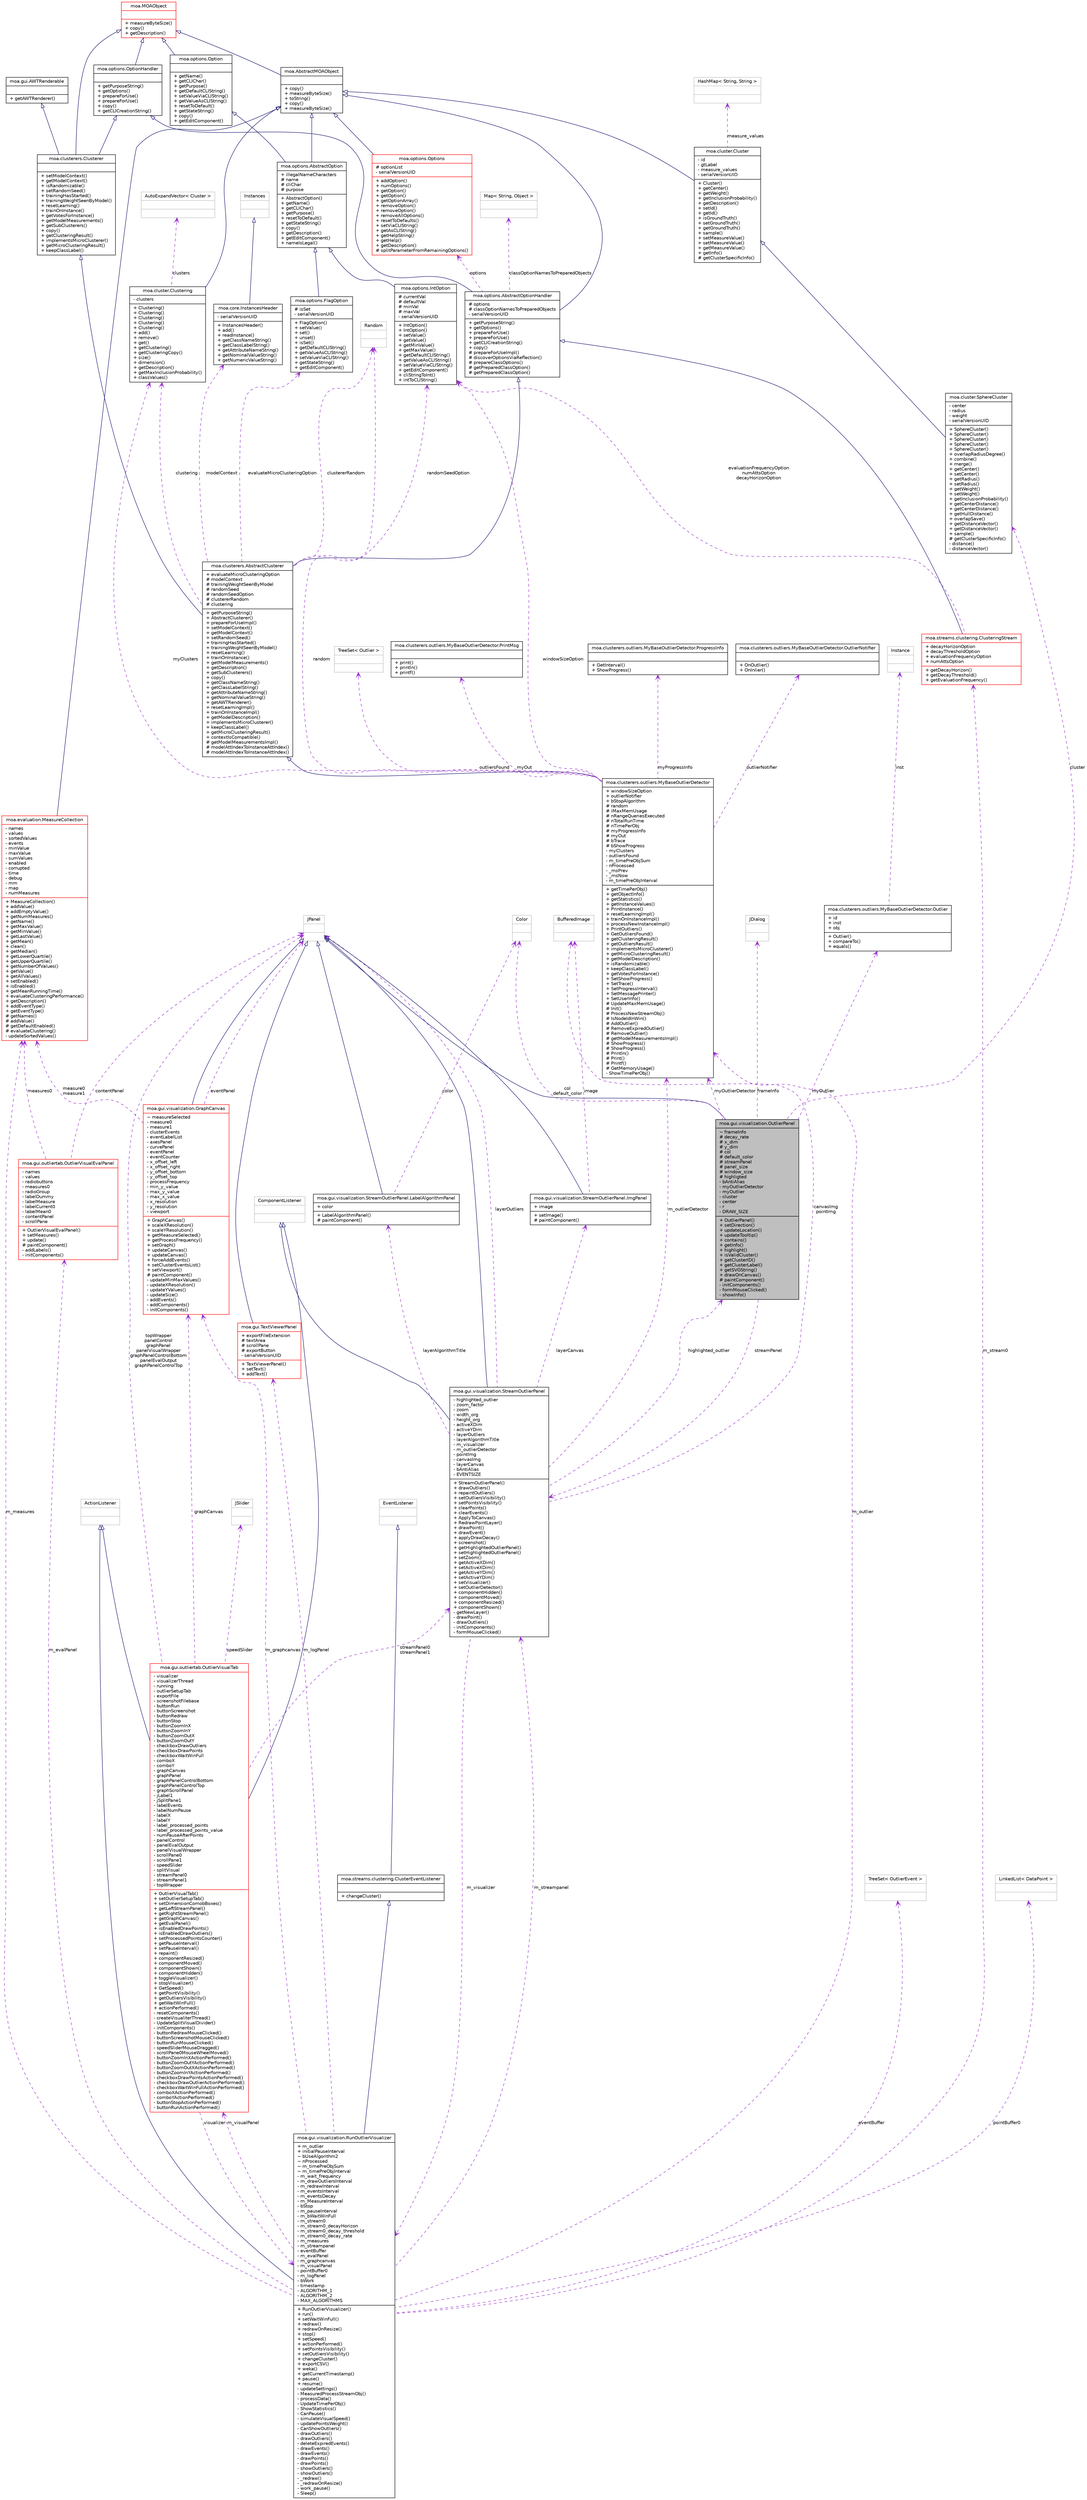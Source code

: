 digraph G
{
  edge [fontname="Helvetica",fontsize="10",labelfontname="Helvetica",labelfontsize="10"];
  node [fontname="Helvetica",fontsize="10",shape=record];
  Node1 [label="{moa.gui.visualization.OutlierPanel\n|~ frameInfo\l# decay_rate\l# x_dim\l# y_dim\l# col\l# default_color\l# streamPanel\l# panel_size\l# window_size\l# highligted\l- bAntiAlias\l- myOutlierDetector\l- myOutlier\l- cluster\l- center\l- r\l- DRAW_SIZE\l|+ OutlierPanel()\l+ setDirection()\l+ updateLocation()\l+ updateTooltip()\l+ contains()\l+ getInfo()\l+ highlight()\l+ isValidCluster()\l+ getClusterID()\l+ getClusterLabel()\l+ getSVGString()\l+ drawOnCanvas()\l# paintComponent()\l- initComponents()\l- formMouseClicked()\l- showInfo()\l}",height=0.2,width=0.4,color="black", fillcolor="grey75", style="filled" fontcolor="black"];
  Node2 -> Node1 [dir=back,color="midnightblue",fontsize="10",style="solid",arrowtail="empty",fontname="Helvetica"];
  Node2 [label="{JPanel\n||}",height=0.2,width=0.4,color="grey75", fillcolor="white", style="filled"];
  Node3 -> Node1 [dir=back,color="darkorchid3",fontsize="10",style="dashed",label="frameInfo",arrowtail="open",fontname="Helvetica"];
  Node3 [label="{JDialog\n||}",height=0.2,width=0.4,color="grey75", fillcolor="white", style="filled"];
  Node4 -> Node1 [dir=back,color="darkorchid3",fontsize="10",style="dashed",label="col\ndefault_color",arrowtail="open",fontname="Helvetica"];
  Node4 [label="{Color\n||}",height=0.2,width=0.4,color="grey75", fillcolor="white", style="filled"];
  Node5 -> Node1 [dir=back,color="darkorchid3",fontsize="10",style="dashed",label="cluster",arrowtail="open",fontname="Helvetica"];
  Node5 [label="{moa.cluster.SphereCluster\n|- center\l- radius\l- weight\l- serialVersionUID\l|+ SphereCluster()\l+ SphereCluster()\l+ SphereCluster()\l+ SphereCluster()\l+ SphereCluster()\l+ overlapRadiusDegree()\l+ combine()\l+ merge()\l+ getCenter()\l+ setCenter()\l+ getRadius()\l+ setRadius()\l+ getWeight()\l+ setWeight()\l+ getInclusionProbability()\l+ getCenterDistance()\l+ getCenterDistance()\l+ getHullDistance()\l+ overlapSave()\l+ getDistanceVector()\l+ getDistanceVector()\l+ sample()\l# getClusterSpecificInfo()\l- distance()\l- distanceVector()\l}",height=0.2,width=0.4,color="black", fillcolor="white", style="filled",URL="$classmoa_1_1cluster_1_1SphereCluster.html",tooltip="A simple implementation of the Cluster interface representing spherical clusters..."];
  Node6 -> Node5 [dir=back,color="midnightblue",fontsize="10",style="solid",arrowtail="empty",fontname="Helvetica"];
  Node6 [label="{moa.cluster.Cluster\n|- id\l- gtLabel\l- measure_values\l- serialVersionUID\l|+ Cluster()\l+ getCenter()\l+ getWeight()\l+ getInclusionProbability()\l+ getDescription()\l+ setId()\l+ getId()\l+ isGroundTruth()\l+ setGroundTruth()\l+ getGroundTruth()\l+ sample()\l+ setMeasureValue()\l+ setMeasureValue()\l+ getMeasureValue()\l+ getInfo()\l# getClusterSpecificInfo()\l}",height=0.2,width=0.4,color="black", fillcolor="white", style="filled",URL="$classmoa_1_1cluster_1_1Cluster.html"];
  Node7 -> Node6 [dir=back,color="midnightblue",fontsize="10",style="solid",arrowtail="empty",fontname="Helvetica"];
  Node7 [label="{moa.AbstractMOAObject\n||+ copy()\l+ measureByteSize()\l+ toString()\l+ copy()\l+ measureByteSize()\l}",height=0.2,width=0.4,color="black", fillcolor="white", style="filled",URL="$classmoa_1_1AbstractMOAObject.html",tooltip="Abstract MOA Object."];
  Node8 -> Node7 [dir=back,color="midnightblue",fontsize="10",style="solid",arrowtail="empty",fontname="Helvetica"];
  Node8 [label="{moa.MOAObject\n||+ measureByteSize()\l+ copy()\l+ getDescription()\l}",height=0.2,width=0.4,color="red", fillcolor="white", style="filled",URL="$interfacemoa_1_1MOAObject.html",tooltip="Interface implemented by classes in MOA, so that all are serializable, can produce..."];
  Node9 -> Node6 [dir=back,color="darkorchid3",fontsize="10",style="dashed",label="measure_values",arrowtail="open",fontname="Helvetica"];
  Node9 [label="{HashMap\< String, String \>\n||}",height=0.2,width=0.4,color="grey75", fillcolor="white", style="filled"];
  Node10 -> Node1 [dir=back,color="darkorchid3",fontsize="10",style="dashed",label="myOutlierDetector",arrowtail="open",fontname="Helvetica"];
  Node10 [label="{moa.clusterers.outliers.MyBaseOutlierDetector\n|+ windowSizeOption\l+ outlierNotifier\l+ bStopAlgorithm\l# random\l# iMaxMemUsage\l# nRangeQueriesExecuted\l# nTotalRunTime\l# nTimePerObj\l# myProgressInfo\l# myOut\l# bTrace\l# bShowProgress\l- myClusters\l- outliersFound\l- m_timePreObjSum\l- nProcessed\l- _msPrev\l- _msNow\l- m_timePreObjInterval\l|+ getTimePerObj()\l+ getObjectInfo()\l+ getStatistics()\l+ getInstanceValues()\l+ PrintInstance()\l+ resetLearningImpl()\l+ trainOnInstanceImpl()\l+ processNewInstanceImpl()\l+ PrintOutliers()\l+ GetOutliersFound()\l+ getClusteringResult()\l+ getOutliersResult()\l+ implementsMicroClusterer()\l+ getMicroClusteringResult()\l+ getModelDescription()\l+ isRandomizable()\l+ keepClassLabel()\l+ getVotesForInstance()\l+ SetShowProgress()\l+ SetTrace()\l+ SetProgressInterval()\l+ SetMessagePrinter()\l+ SetUserInfo()\l# UpdateMaxMemUsage()\l# Init()\l# ProcessNewStreamObj()\l# IsNodeIdInWin()\l# AddOutlier()\l# RemoveExpiredOutlier()\l# RemoveOutlier()\l# getModelMeasurementsImpl()\l# ShowProgress()\l# ShowProgress()\l# Println()\l# Print()\l# Printf()\l# GetMemoryUsage()\l- ShowTimePerObj()\l}",height=0.2,width=0.4,color="black", fillcolor="white", style="filled",URL="$classmoa_1_1clusterers_1_1outliers_1_1MyBaseOutlierDetector.html"];
  Node11 -> Node10 [dir=back,color="midnightblue",fontsize="10",style="solid",arrowtail="empty",fontname="Helvetica"];
  Node11 [label="{moa.clusterers.AbstractClusterer\n|+ evaluateMicroClusteringOption\l# modelContext\l# trainingWeightSeenByModel\l# randomSeed\l# randomSeedOption\l# clustererRandom\l# clustering\l|+ getPurposeString()\l+ AbstractClusterer()\l+ prepareForUseImpl()\l+ setModelContext()\l+ getModelContext()\l+ setRandomSeed()\l+ trainingHasStarted()\l+ trainingWeightSeenByModel()\l+ resetLearning()\l+ trainOnInstance()\l+ getModelMeasurements()\l+ getDescription()\l+ getSubClusterers()\l+ copy()\l+ getClassNameString()\l+ getClassLabelString()\l+ getAttributeNameString()\l+ getNominalValueString()\l+ getAWTRenderer()\l+ resetLearningImpl()\l+ trainOnInstanceImpl()\l+ getModelDescription()\l+ implementsMicroClusterer()\l+ keepClassLabel()\l+ getMicroClusteringResult()\l+ contextIsCompatible()\l# getModelMeasurementsImpl()\l# modelAttIndexToInstanceAttIndex()\l# modelAttIndexToInstanceAttIndex()\l}",height=0.2,width=0.4,color="black", fillcolor="white", style="filled",URL="$classmoa_1_1clusterers_1_1AbstractClusterer.html"];
  Node12 -> Node11 [dir=back,color="midnightblue",fontsize="10",style="solid",arrowtail="empty",fontname="Helvetica"];
  Node12 [label="{moa.options.AbstractOptionHandler\n|# options\l# classOptionNamesToPreparedObjects\l- serialVersionUID\l|+ getPurposeString()\l+ getOptions()\l+ prepareForUse()\l+ prepareForUse()\l+ getCLICreationString()\l+ copy()\l# prepareForUseImpl()\l# discoverOptionsViaReflection()\l# prepareClassOptions()\l# getPreparedClassOption()\l# getPreparedClassOption()\l}",height=0.2,width=0.4,color="black", fillcolor="white", style="filled",URL="$classmoa_1_1options_1_1AbstractOptionHandler.html",tooltip="Abstract Option Handler."];
  Node7 -> Node12 [dir=back,color="midnightblue",fontsize="10",style="solid",arrowtail="empty",fontname="Helvetica"];
  Node13 -> Node12 [dir=back,color="midnightblue",fontsize="10",style="solid",arrowtail="empty",fontname="Helvetica"];
  Node13 [label="{moa.options.OptionHandler\n||+ getPurposeString()\l+ getOptions()\l+ prepareForUse()\l+ prepareForUse()\l+ copy()\l+ getCLICreationString()\l}",height=0.2,width=0.4,color="black", fillcolor="white", style="filled",URL="$interfacemoa_1_1options_1_1OptionHandler.html",tooltip="Interface representing an object that handles options or parameters."];
  Node8 -> Node13 [dir=back,color="midnightblue",fontsize="10",style="solid",arrowtail="empty",fontname="Helvetica"];
  Node14 -> Node12 [dir=back,color="darkorchid3",fontsize="10",style="dashed",label="classOptionNamesToPreparedObjects",arrowtail="open",fontname="Helvetica"];
  Node14 [label="{Map\< String, Object \>\n||}",height=0.2,width=0.4,color="grey75", fillcolor="white", style="filled"];
  Node15 -> Node12 [dir=back,color="darkorchid3",fontsize="10",style="dashed",label="options",arrowtail="open",fontname="Helvetica"];
  Node15 [label="{moa.options.Options\n|# optionList\l- serialVersionUID\l|+ addOption()\l+ numOptions()\l+ getOption()\l+ getOption()\l+ getOptionArray()\l+ removeOption()\l+ removeOption()\l+ removeAllOptions()\l+ resetToDefaults()\l+ setViaCLIString()\l+ getAsCLIString()\l+ getHelpString()\l+ getHelp()\l+ getDescription()\l# splitParameterFromRemainingOptions()\l}",height=0.2,width=0.4,color="red", fillcolor="white", style="filled",URL="$classmoa_1_1options_1_1Options.html",tooltip="File option."];
  Node7 -> Node15 [dir=back,color="midnightblue",fontsize="10",style="solid",arrowtail="empty",fontname="Helvetica"];
  Node16 -> Node11 [dir=back,color="midnightblue",fontsize="10",style="solid",arrowtail="empty",fontname="Helvetica"];
  Node16 [label="{moa.clusterers.Clusterer\n||+ setModelContext()\l+ getModelContext()\l+ isRandomizable()\l+ setRandomSeed()\l+ trainingHasStarted()\l+ trainingWeightSeenByModel()\l+ resetLearning()\l+ trainOnInstance()\l+ getVotesForInstance()\l+ getModelMeasurements()\l+ getSubClusterers()\l+ copy()\l+ getClusteringResult()\l+ implementsMicroClusterer()\l+ getMicroClusteringResult()\l+ keepClassLabel()\l}",height=0.2,width=0.4,color="black", fillcolor="white", style="filled",URL="$interfacemoa_1_1clusterers_1_1Clusterer.html"];
  Node8 -> Node16 [dir=back,color="midnightblue",fontsize="10",style="solid",arrowtail="empty",fontname="Helvetica"];
  Node13 -> Node16 [dir=back,color="midnightblue",fontsize="10",style="solid",arrowtail="empty",fontname="Helvetica"];
  Node17 -> Node16 [dir=back,color="midnightblue",fontsize="10",style="solid",arrowtail="empty",fontname="Helvetica"];
  Node17 [label="{moa.gui.AWTRenderable\n||+ getAWTRenderer()\l}",height=0.2,width=0.4,color="black", fillcolor="white", style="filled",URL="$interfacemoa_1_1gui_1_1AWTRenderable.html",tooltip="Interface representing a component that is renderable."];
  Node18 -> Node11 [dir=back,color="darkorchid3",fontsize="10",style="dashed",label="clustering",arrowtail="open",fontname="Helvetica"];
  Node18 [label="{moa.cluster.Clustering\n|- clusters\l|+ Clustering()\l+ Clustering()\l+ Clustering()\l+ Clustering()\l+ Clustering()\l+ add()\l+ remove()\l+ get()\l+ getClustering()\l+ getClusteringCopy()\l+ size()\l+ dimension()\l+ getDescription()\l+ getMaxInclusionProbability()\l+ classValues()\l}",height=0.2,width=0.4,color="black", fillcolor="white", style="filled",URL="$classmoa_1_1cluster_1_1Clustering.html"];
  Node7 -> Node18 [dir=back,color="midnightblue",fontsize="10",style="solid",arrowtail="empty",fontname="Helvetica"];
  Node19 -> Node18 [dir=back,color="darkorchid3",fontsize="10",style="dashed",label="clusters",arrowtail="open",fontname="Helvetica"];
  Node19 [label="{AutoExpandVector\< Cluster \>\n||}",height=0.2,width=0.4,color="grey75", fillcolor="white", style="filled"];
  Node20 -> Node11 [dir=back,color="darkorchid3",fontsize="10",style="dashed",label="randomSeedOption",arrowtail="open",fontname="Helvetica"];
  Node20 [label="{moa.options.IntOption\n|# currentVal\l# defaultVal\l# minVal\l# maxVal\l- serialVersionUID\l|+ IntOption()\l+ IntOption()\l+ setValue()\l+ getValue()\l+ getMinValue()\l+ getMaxValue()\l+ getDefaultCLIString()\l+ getValueAsCLIString()\l+ setValueViaCLIString()\l+ getEditComponent()\l+ cliStringToInt()\l+ intToCLIString()\l}",height=0.2,width=0.4,color="black", fillcolor="white", style="filled",URL="$classmoa_1_1options_1_1IntOption.html",tooltip="Int option."];
  Node21 -> Node20 [dir=back,color="midnightblue",fontsize="10",style="solid",arrowtail="empty",fontname="Helvetica"];
  Node21 [label="{moa.options.AbstractOption\n|+ illegalNameCharacters\l# name\l# cliChar\l# purpose\l|+ AbstractOption()\l+ getName()\l+ getCLIChar()\l+ getPurpose()\l+ resetToDefault()\l+ getStateString()\l+ copy()\l+ getDescription()\l+ getEditComponent()\l+ nameIsLegal()\l}",height=0.2,width=0.4,color="black", fillcolor="white", style="filled",URL="$classmoa_1_1options_1_1AbstractOption.html",tooltip="Abstract option."];
  Node7 -> Node21 [dir=back,color="midnightblue",fontsize="10",style="solid",arrowtail="empty",fontname="Helvetica"];
  Node22 -> Node21 [dir=back,color="midnightblue",fontsize="10",style="solid",arrowtail="empty",fontname="Helvetica"];
  Node22 [label="{moa.options.Option\n||+ getName()\l+ getCLIChar()\l+ getPurpose()\l+ getDefaultCLIString()\l+ setValueViaCLIString()\l+ getValueAsCLIString()\l+ resetToDefault()\l+ getStateString()\l+ copy()\l+ getEditComponent()\l}",height=0.2,width=0.4,color="black", fillcolor="white", style="filled",URL="$interfacemoa_1_1options_1_1Option.html",tooltip="Interface representing an option or parameter."];
  Node8 -> Node22 [dir=back,color="midnightblue",fontsize="10",style="solid",arrowtail="empty",fontname="Helvetica"];
  Node23 -> Node11 [dir=back,color="darkorchid3",fontsize="10",style="dashed",label="modelContext",arrowtail="open",fontname="Helvetica"];
  Node23 [label="{moa.core.InstancesHeader\n|- serialVersionUID\l|+ InstancesHeader()\l+ add()\l+ readInstance()\l+ getClassNameString()\l+ getClassLabelString()\l+ getAttributeNameString()\l+ getNominalValueString()\l+ getNumericValueString()\l}",height=0.2,width=0.4,color="black", fillcolor="white", style="filled",URL="$classmoa_1_1core_1_1InstancesHeader.html",tooltip="Class for storing the header or context of a data stream."];
  Node24 -> Node23 [dir=back,color="midnightblue",fontsize="10",style="solid",arrowtail="empty",fontname="Helvetica"];
  Node24 [label="{Instances\n||}",height=0.2,width=0.4,color="grey75", fillcolor="white", style="filled"];
  Node25 -> Node11 [dir=back,color="darkorchid3",fontsize="10",style="dashed",label="evaluateMicroClusteringOption",arrowtail="open",fontname="Helvetica"];
  Node25 [label="{moa.options.FlagOption\n|# isSet\l- serialVersionUID\l|+ FlagOption()\l+ setValue()\l+ set()\l+ unset()\l+ isSet()\l+ getDefaultCLIString()\l+ getValueAsCLIString()\l+ setValueViaCLIString()\l+ getStateString()\l+ getEditComponent()\l}",height=0.2,width=0.4,color="black", fillcolor="white", style="filled",URL="$classmoa_1_1options_1_1FlagOption.html",tooltip="Flag option."];
  Node21 -> Node25 [dir=back,color="midnightblue",fontsize="10",style="solid",arrowtail="empty",fontname="Helvetica"];
  Node26 -> Node11 [dir=back,color="darkorchid3",fontsize="10",style="dashed",label="clustererRandom",arrowtail="open",fontname="Helvetica"];
  Node26 [label="{Random\n||}",height=0.2,width=0.4,color="grey75", fillcolor="white", style="filled"];
  Node27 -> Node10 [dir=back,color="darkorchid3",fontsize="10",style="dashed",label="outliersFound",arrowtail="open",fontname="Helvetica"];
  Node27 [label="{TreeSet\< Outlier \>\n||}",height=0.2,width=0.4,color="grey75", fillcolor="white", style="filled"];
  Node28 -> Node10 [dir=back,color="darkorchid3",fontsize="10",style="dashed",label="myOut",arrowtail="open",fontname="Helvetica"];
  Node28 [label="{moa.clusterers.outliers.MyBaseOutlierDetector.PrintMsg\n||+ print()\l+ println()\l+ printf()\l}",height=0.2,width=0.4,color="black", fillcolor="white", style="filled",URL="$interfacemoa_1_1clusterers_1_1outliers_1_1MyBaseOutlierDetector_1_1PrintMsg.html"];
  Node18 -> Node10 [dir=back,color="darkorchid3",fontsize="10",style="dashed",label="myClusters",arrowtail="open",fontname="Helvetica"];
  Node20 -> Node10 [dir=back,color="darkorchid3",fontsize="10",style="dashed",label="windowSizeOption",arrowtail="open",fontname="Helvetica"];
  Node29 -> Node10 [dir=back,color="darkorchid3",fontsize="10",style="dashed",label="outlierNotifier",arrowtail="open",fontname="Helvetica"];
  Node29 [label="{moa.clusterers.outliers.MyBaseOutlierDetector.OutlierNotifier\n||+ OnOutlier()\l+ OnInlier()\l}",height=0.2,width=0.4,color="black", fillcolor="white", style="filled",URL="$classmoa_1_1clusterers_1_1outliers_1_1MyBaseOutlierDetector_1_1OutlierNotifier.html"];
  Node30 -> Node10 [dir=back,color="darkorchid3",fontsize="10",style="dashed",label="myProgressInfo",arrowtail="open",fontname="Helvetica"];
  Node30 [label="{moa.clusterers.outliers.MyBaseOutlierDetector.ProgressInfo\n||+ GetInterval()\l+ ShowProgress()\l}",height=0.2,width=0.4,color="black", fillcolor="white", style="filled",URL="$interfacemoa_1_1clusterers_1_1outliers_1_1MyBaseOutlierDetector_1_1ProgressInfo.html"];
  Node26 -> Node10 [dir=back,color="darkorchid3",fontsize="10",style="dashed",label="random",arrowtail="open",fontname="Helvetica"];
  Node31 -> Node1 [dir=back,color="darkorchid3",fontsize="10",style="dashed",label="streamPanel",arrowtail="open",fontname="Helvetica"];
  Node31 [label="{moa.gui.visualization.StreamOutlierPanel\n|- highlighted_outlier\l- zoom_factor\l- zoom\l- width_org\l- height_org\l- activeXDim\l- activeYDim\l- layerOutliers\l- layerAlgorithmTitle\l- m_visualizer\l- m_outlierDetector\l- pointImg\l- canvasImg\l- layerCanvas\l- bAntiAlias\l- EVENTSIZE\l|+ StreamOutlierPanel()\l+ drawOutliers()\l+ repaintOutliers()\l+ setOutliersVisibility()\l+ setPointsVisibility()\l+ clearPoints()\l+ clearEvents()\l+ ApplyToCanvas()\l+ RedrawPointLayer()\l+ drawPoint()\l+ drawEvent()\l+ applyDrawDecay()\l+ screenshot()\l+ getHighlightedOutlierPanel()\l+ setHighlightedOutlierPanel()\l+ setZoom()\l+ getActiveXDim()\l+ setActiveXDim()\l+ getActiveYDim()\l+ setActiveYDim()\l+ setVisualizer()\l+ setOutlierDetector()\l+ componentHidden()\l+ componentMoved()\l+ componentResized()\l+ componentShown()\l- getNewLayer()\l- drawPoint()\l- drawOutliers()\l- initComponents()\l- formMouseClicked()\l}",height=0.2,width=0.4,color="black", fillcolor="white", style="filled",URL="$classmoa_1_1gui_1_1visualization_1_1StreamOutlierPanel.html"];
  Node2 -> Node31 [dir=back,color="midnightblue",fontsize="10",style="solid",arrowtail="empty",fontname="Helvetica"];
  Node32 -> Node31 [dir=back,color="midnightblue",fontsize="10",style="solid",arrowtail="empty",fontname="Helvetica"];
  Node32 [label="{ComponentListener\n||}",height=0.2,width=0.4,color="grey75", fillcolor="white", style="filled"];
  Node33 -> Node31 [dir=back,color="darkorchid3",fontsize="10",style="dashed",label="m_visualizer",arrowtail="open",fontname="Helvetica"];
  Node33 [label="{moa.gui.visualization.RunOutlierVisualizer\n|+ m_outlier\l+ initialPauseInterval\l~ bUseAlgorithm2\l~ nProcessed\l~ m_timePreObjSum\l~ m_timePreObjInterval\l- m_wait_frequency\l- m_drawOutliersInterval\l- m_redrawInterval\l- m_eventsInterval\l- m_eventsDecay\l- m_MeasureInterval\l- bStop\l- m_pauseInterval\l- m_bWaitWinFull\l- m_stream0\l- m_stream0_decayHorizon\l- m_stream0_decay_threshold\l- m_stream0_decay_rate\l- m_measures\l- m_streampanel\l- eventBuffer\l- m_evalPanel\l- m_graphcanvas\l- m_visualPanel\l- pointBuffer0\l- m_logPanel\l- bWork\l- timestamp\l- ALGORITHM_1\l- ALGORITHM_2\l- MAX_ALGORITHMS\l|+ RunOutlierVisualizer()\l+ run()\l+ setWaitWinFull()\l+ redraw()\l+ redrawOnResize()\l+ stop()\l+ setSpeed()\l+ actionPerformed()\l+ setPointsVisibility()\l+ setOutliersVisibility()\l+ changeCluster()\l+ exportCSV()\l+ weka()\l+ getCurrentTimestamp()\l+ pause()\l+ resume()\l- updateSettings()\l- MeasuredProcessStreamObj()\l- processData()\l- UpdateTimePerObj()\l- ShowStatistics()\l- CanPause()\l- simulateVisualSpeed()\l- updatePointsWeight()\l- CanShowOutliers()\l- drawOutliers()\l- drawOutliers()\l- deleteExpiredEvents()\l- drawEvents()\l- drawEvents()\l- drawPoints()\l- drawPoints()\l- showOutliers()\l- showOutliers()\l- _redraw()\l- _redrawOnResize()\l- work_pause()\l- Sleep()\l}",height=0.2,width=0.4,color="black", fillcolor="white", style="filled",URL="$classmoa_1_1gui_1_1visualization_1_1RunOutlierVisualizer.html"];
  Node34 -> Node33 [dir=back,color="midnightblue",fontsize="10",style="solid",arrowtail="empty",fontname="Helvetica"];
  Node34 [label="{ActionListener\n||}",height=0.2,width=0.4,color="grey75", fillcolor="white", style="filled"];
  Node35 -> Node33 [dir=back,color="midnightblue",fontsize="10",style="solid",arrowtail="empty",fontname="Helvetica"];
  Node35 [label="{moa.streams.clustering.ClusterEventListener\n||+ changeCluster()\l}",height=0.2,width=0.4,color="black", fillcolor="white", style="filled",URL="$interfacemoa_1_1streams_1_1clustering_1_1ClusterEventListener.html"];
  Node36 -> Node35 [dir=back,color="midnightblue",fontsize="10",style="solid",arrowtail="empty",fontname="Helvetica"];
  Node36 [label="{EventListener\n||}",height=0.2,width=0.4,color="grey75", fillcolor="white", style="filled"];
  Node37 -> Node33 [dir=back,color="darkorchid3",fontsize="10",style="dashed",label="m_visualPanel",arrowtail="open",fontname="Helvetica"];
  Node37 [label="{moa.gui.outliertab.OutlierVisualTab\n|- visualizer\l- visualizerThread\l- running\l- outlierSetupTab\l- exportFile\l- screenshotFilebase\l- buttonRun\l- buttonScreenshot\l- buttonRedraw\l- buttonStop\l- buttonZoomInX\l- buttonZoomInY\l- buttonZoomOutX\l- buttonZoomOutY\l- checkboxDrawOutliers\l- checkboxDrawPoints\l- checkboxWaitWinFull\l- comboX\l- comboY\l- graphCanvas\l- graphPanel\l- graphPanelControlBottom\l- graphPanelControlTop\l- graphScrollPanel\l- jLabel1\l- jSplitPane1\l- labelEvents\l- labelNumPause\l- labelX\l- labelY\l- label_processed_points\l- label_processed_points_value\l- numPauseAfterPoints\l- panelControl\l- panelEvalOutput\l- panelVisualWrapper\l- scrollPane0\l- scrollPane1\l- speedSlider\l- splitVisual\l- streamPanel0\l- streamPanel1\l- topWrapper\l|+ OutlierVisualTab()\l+ setOutlierSetupTab()\l+ setDimensionComobBoxes()\l+ getLeftStreamPanel()\l+ getRightStreamPanel()\l+ getGraphCanvas()\l+ getEvalPanel()\l+ isEnabledDrawPoints()\l+ isEnabledDrawOutliers()\l+ setProcessedPointsCounter()\l+ getPauseInterval()\l+ setPauseInterval()\l+ repaint()\l+ componentResized()\l+ componentMoved()\l+ componentShown()\l+ componentHidden()\l+ toggleVisualizer()\l+ stopVisualizer()\l+ GetSpeed()\l+ getPointVisibility()\l+ getOutliersVisibility()\l+ getWaitWinFull()\l+ actionPerformed()\l- resetComponents()\l- createVisualiterThread()\l- UpdateSplitVisualDivider()\l- initComponents()\l- buttonRedrawMouseClicked()\l- buttonScreenshotMouseClicked()\l- buttonRunMouseClicked()\l- speedSliderMouseDragged()\l- scrollPane0MouseWheelMoved()\l- buttonZoomInXActionPerformed()\l- buttonZoomOutYActionPerformed()\l- buttonZoomOutXActionPerformed()\l- buttonZoomInYActionPerformed()\l- checkboxDrawPointsActionPerformed()\l- checkboxDrawOutlierActionPerformed()\l- checkboxWaitWinFullActionPerformed()\l- comboXActionPerformed()\l- comboYActionPerformed()\l- buttonStopActionPerformed()\l- buttonRunActionPerformed()\l}",height=0.2,width=0.4,color="red", fillcolor="white", style="filled",URL="$classmoa_1_1gui_1_1outliertab_1_1OutlierVisualTab.html"];
  Node34 -> Node37 [dir=back,color="midnightblue",fontsize="10",style="solid",arrowtail="empty",fontname="Helvetica"];
  Node32 -> Node37 [dir=back,color="midnightblue",fontsize="10",style="solid",arrowtail="empty",fontname="Helvetica"];
  Node38 -> Node37 [dir=back,color="darkorchid3",fontsize="10",style="dashed",label="speedSlider",arrowtail="open",fontname="Helvetica"];
  Node38 [label="{JSlider\n||}",height=0.2,width=0.4,color="grey75", fillcolor="white", style="filled"];
  Node33 -> Node37 [dir=back,color="darkorchid3",fontsize="10",style="dashed",label="visualizer",arrowtail="open",fontname="Helvetica"];
  Node39 -> Node37 [dir=back,color="darkorchid3",fontsize="10",style="dashed",label="graphCanvas",arrowtail="open",fontname="Helvetica"];
  Node39 [label="{moa.gui.visualization.GraphCanvas\n|~ measureSelected\l- measure0\l- measure1\l- clusterEvents\l- eventLabelList\l- axesPanel\l- curvePanel\l- eventPanel\l- eventCounter\l- x_offset_left\l- x_offset_right\l- y_offset_bottom\l- y_offset_top\l- processFrequency\l- min_y_value\l- max_y_value\l- max_x_value\l- x_resolution\l- y_resolution\l- viewport\l|+ GraphCanvas()\l+ scaleXResolution()\l+ scaleYResolution()\l+ getMeasureSelected()\l+ getProcessFrequency()\l+ setGraph()\l+ updateCanvas()\l+ updateCanvas()\l+ forceAddEvents()\l+ setClusterEventsList()\l+ setViewport()\l# paintComponent()\l- updateMinMaxValues()\l- updateXResolution()\l- updateYValues()\l- updateSize()\l- addEvents()\l- addComponents()\l- initComponents()\l}",height=0.2,width=0.4,color="red", fillcolor="white", style="filled",URL="$classmoa_1_1gui_1_1visualization_1_1GraphCanvas.html"];
  Node2 -> Node39 [dir=back,color="midnightblue",fontsize="10",style="solid",arrowtail="empty",fontname="Helvetica"];
  Node40 -> Node39 [dir=back,color="darkorchid3",fontsize="10",style="dashed",label="measure0\nmeasure1",arrowtail="open",fontname="Helvetica"];
  Node40 [label="{moa.evaluation.MeasureCollection\n|- names\l- values\l- sortedValues\l- events\l- minValue\l- maxValue\l- sumValues\l- enabled\l- corrupted\l- time\l- debug\l- mm\l- map\l- numMeasures\l|+ MeasureCollection()\l+ addValue()\l+ addEmptyValue()\l+ getNumMeasures()\l+ getName()\l+ getMaxValue()\l+ getMinValue()\l+ getLastValue()\l+ getMean()\l+ clean()\l+ getMedian()\l+ getLowerQuartile()\l+ getUpperQuartile()\l+ getNumberOfValues()\l+ getValue()\l+ getAllValues()\l+ setEnabled()\l+ isEnabled()\l+ getMeanRunningTime()\l+ evaluateClusteringPerformance()\l+ getDescription()\l+ addEventType()\l+ getEventType()\l# getNames()\l# addValue()\l# getDefaultEnabled()\l# evaluateClustering()\l- updateSortedValues()\l}",height=0.2,width=0.4,color="red", fillcolor="white", style="filled",URL="$classmoa_1_1evaluation_1_1MeasureCollection.html"];
  Node7 -> Node40 [dir=back,color="midnightblue",fontsize="10",style="solid",arrowtail="empty",fontname="Helvetica"];
  Node2 -> Node39 [dir=back,color="darkorchid3",fontsize="10",style="dashed",label="eventPanel",arrowtail="open",fontname="Helvetica"];
  Node31 -> Node37 [dir=back,color="darkorchid3",fontsize="10",style="dashed",label="streamPanel0\nstreamPanel1",arrowtail="open",fontname="Helvetica"];
  Node2 -> Node37 [dir=back,color="darkorchid3",fontsize="10",style="dashed",label="topWrapper\npanelControl\ngraphPanel\npanelVisualWrapper\ngraphPanelControlBottom\npanelEvalOutput\ngraphPanelControlTop",arrowtail="open",fontname="Helvetica"];
  Node41 -> Node33 [dir=back,color="darkorchid3",fontsize="10",style="dashed",label="m_evalPanel",arrowtail="open",fontname="Helvetica"];
  Node41 [label="{moa.gui.outliertab.OutlierVisualEvalPanel\n|- names\l- values\l- radiobuttons\l- measures0\l- radioGroup\l- labelDummy\l- labelMeasure\l- labelCurrent0\l- labelMean0\l- contentPanel\l- scrollPane\l|+ OutlierVisualEvalPanel()\l+ setMeasures()\l+ update()\l# paintComponent()\l- addLabels()\l- initComponents()\l}",height=0.2,width=0.4,color="red", fillcolor="white", style="filled",URL="$classmoa_1_1gui_1_1outliertab_1_1OutlierVisualEvalPanel.html"];
  Node40 -> Node41 [dir=back,color="darkorchid3",fontsize="10",style="dashed",label="measures0",arrowtail="open",fontname="Helvetica"];
  Node2 -> Node41 [dir=back,color="darkorchid3",fontsize="10",style="dashed",label="contentPanel",arrowtail="open",fontname="Helvetica"];
  Node10 -> Node33 [dir=back,color="darkorchid3",fontsize="10",style="dashed",label="m_outlier",arrowtail="open",fontname="Helvetica"];
  Node42 -> Node33 [dir=back,color="darkorchid3",fontsize="10",style="dashed",label="m_logPanel",arrowtail="open",fontname="Helvetica"];
  Node42 [label="{moa.gui.TextViewerPanel\n|+ exportFileExtension\l# textArea\l# scrollPane\l# exportButton\l- serialVersionUID\l|+ TextViewerPanel()\l+ setText()\l+ addText()\l}",height=0.2,width=0.4,color="red", fillcolor="white", style="filled",URL="$classmoa_1_1gui_1_1TextViewerPanel.html",tooltip="This panel displays text."];
  Node2 -> Node42 [dir=back,color="midnightblue",fontsize="10",style="solid",arrowtail="empty",fontname="Helvetica"];
  Node43 -> Node33 [dir=back,color="darkorchid3",fontsize="10",style="dashed",label="eventBuffer",arrowtail="open",fontname="Helvetica"];
  Node43 [label="{TreeSet\< OutlierEvent \>\n||}",height=0.2,width=0.4,color="grey75", fillcolor="white", style="filled"];
  Node40 -> Node33 [dir=back,color="darkorchid3",fontsize="10",style="dashed",label="m_measures",arrowtail="open",fontname="Helvetica"];
  Node44 -> Node33 [dir=back,color="darkorchid3",fontsize="10",style="dashed",label="m_stream0",arrowtail="open",fontname="Helvetica"];
  Node44 [label="{moa.streams.clustering.ClusteringStream\n|+ decayHorizonOption\l+ decayThresholdOption\l+ evaluationFrequencyOption\l+ numAttsOption\l|+ getDecayHorizon()\l+ getDecayThreshold()\l+ getEvaluationFrequency()\l}",height=0.2,width=0.4,color="red", fillcolor="white", style="filled",URL="$classmoa_1_1streams_1_1clustering_1_1ClusteringStream.html"];
  Node12 -> Node44 [dir=back,color="midnightblue",fontsize="10",style="solid",arrowtail="empty",fontname="Helvetica"];
  Node20 -> Node44 [dir=back,color="darkorchid3",fontsize="10",style="dashed",label="evaluationFrequencyOption\nnumAttsOption\ndecayHorizonOption",arrowtail="open",fontname="Helvetica"];
  Node39 -> Node33 [dir=back,color="darkorchid3",fontsize="10",style="dashed",label="m_graphcanvas",arrowtail="open",fontname="Helvetica"];
  Node31 -> Node33 [dir=back,color="darkorchid3",fontsize="10",style="dashed",label="m_streampanel",arrowtail="open",fontname="Helvetica"];
  Node45 -> Node33 [dir=back,color="darkorchid3",fontsize="10",style="dashed",label="pointBuffer0",arrowtail="open",fontname="Helvetica"];
  Node45 [label="{LinkedList\< DataPoint \>\n||}",height=0.2,width=0.4,color="grey75", fillcolor="white", style="filled"];
  Node46 -> Node31 [dir=back,color="darkorchid3",fontsize="10",style="dashed",label="layerCanvas",arrowtail="open",fontname="Helvetica"];
  Node46 [label="{moa.gui.visualization.StreamOutlierPanel.ImgPanel\n|+ image\l|+ setImage()\l# paintComponent()\l}",height=0.2,width=0.4,color="black", fillcolor="white", style="filled",URL="$classmoa_1_1gui_1_1visualization_1_1StreamOutlierPanel_1_1ImgPanel.html"];
  Node2 -> Node46 [dir=back,color="midnightblue",fontsize="10",style="solid",arrowtail="empty",fontname="Helvetica"];
  Node47 -> Node46 [dir=back,color="darkorchid3",fontsize="10",style="dashed",label="image",arrowtail="open",fontname="Helvetica"];
  Node47 [label="{BufferedImage\n||}",height=0.2,width=0.4,color="grey75", fillcolor="white", style="filled"];
  Node10 -> Node31 [dir=back,color="darkorchid3",fontsize="10",style="dashed",label="m_outlierDetector",arrowtail="open",fontname="Helvetica"];
  Node1 -> Node31 [dir=back,color="darkorchid3",fontsize="10",style="dashed",label="highlighted_outlier",arrowtail="open",fontname="Helvetica"];
  Node47 -> Node31 [dir=back,color="darkorchid3",fontsize="10",style="dashed",label="canvasImg\npointImg",arrowtail="open",fontname="Helvetica"];
  Node2 -> Node31 [dir=back,color="darkorchid3",fontsize="10",style="dashed",label="layerOutliers",arrowtail="open",fontname="Helvetica"];
  Node48 -> Node31 [dir=back,color="darkorchid3",fontsize="10",style="dashed",label="layerAlgorithmTitle",arrowtail="open",fontname="Helvetica"];
  Node48 [label="{moa.gui.visualization.StreamOutlierPanel.LabelAlgorithmPanel\n|+ color\l|+ LabelAlgorithmPanel()\l# paintComponent()\l}",height=0.2,width=0.4,color="black", fillcolor="white", style="filled",URL="$classmoa_1_1gui_1_1visualization_1_1StreamOutlierPanel_1_1LabelAlgorithmPanel.html"];
  Node2 -> Node48 [dir=back,color="midnightblue",fontsize="10",style="solid",arrowtail="empty",fontname="Helvetica"];
  Node4 -> Node48 [dir=back,color="darkorchid3",fontsize="10",style="dashed",label="color",arrowtail="open",fontname="Helvetica"];
  Node49 -> Node1 [dir=back,color="darkorchid3",fontsize="10",style="dashed",label="myOutlier",arrowtail="open",fontname="Helvetica"];
  Node49 [label="{moa.clusterers.outliers.MyBaseOutlierDetector.Outlier\n|+ id\l+ inst\l+ obj\l|+ Outlier()\l+ compareTo()\l+ equals()\l}",height=0.2,width=0.4,color="black", fillcolor="white", style="filled",URL="$classmoa_1_1clusterers_1_1outliers_1_1MyBaseOutlierDetector_1_1Outlier.html"];
  Node50 -> Node49 [dir=back,color="darkorchid3",fontsize="10",style="dashed",label="inst",arrowtail="open",fontname="Helvetica"];
  Node50 [label="{Instance\n||}",height=0.2,width=0.4,color="grey75", fillcolor="white", style="filled"];
}
